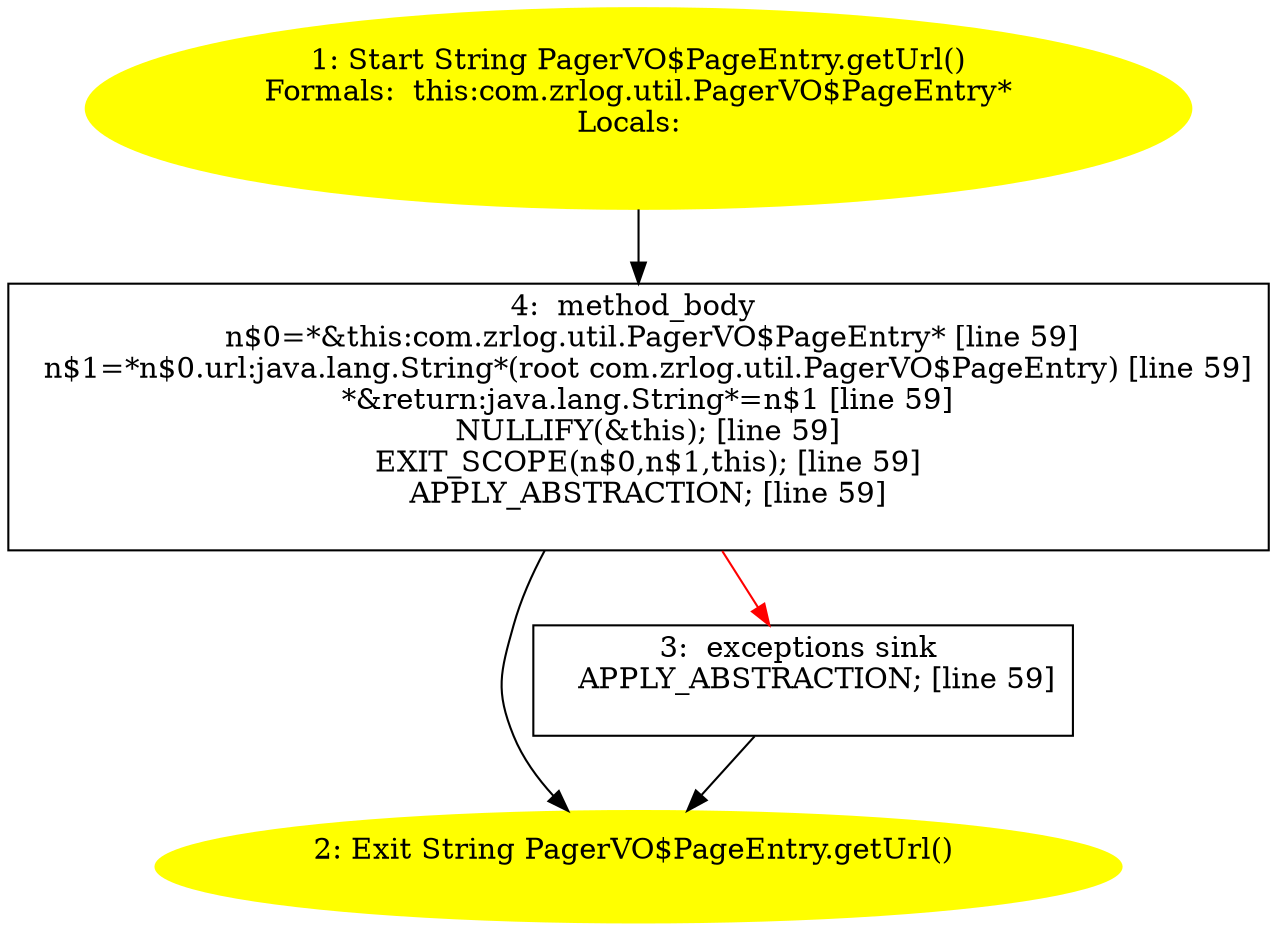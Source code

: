 /* @generated */
digraph cfg {
"com.zrlog.util.PagerVO$PageEntry.getUrl():java.lang.String.61c616063196e0efae1a31e32baba9e5_1" [label="1: Start String PagerVO$PageEntry.getUrl()\nFormals:  this:com.zrlog.util.PagerVO$PageEntry*\nLocals:  \n  " color=yellow style=filled]
	

	 "com.zrlog.util.PagerVO$PageEntry.getUrl():java.lang.String.61c616063196e0efae1a31e32baba9e5_1" -> "com.zrlog.util.PagerVO$PageEntry.getUrl():java.lang.String.61c616063196e0efae1a31e32baba9e5_4" ;
"com.zrlog.util.PagerVO$PageEntry.getUrl():java.lang.String.61c616063196e0efae1a31e32baba9e5_2" [label="2: Exit String PagerVO$PageEntry.getUrl() \n  " color=yellow style=filled]
	

"com.zrlog.util.PagerVO$PageEntry.getUrl():java.lang.String.61c616063196e0efae1a31e32baba9e5_3" [label="3:  exceptions sink \n   APPLY_ABSTRACTION; [line 59]\n " shape="box"]
	

	 "com.zrlog.util.PagerVO$PageEntry.getUrl():java.lang.String.61c616063196e0efae1a31e32baba9e5_3" -> "com.zrlog.util.PagerVO$PageEntry.getUrl():java.lang.String.61c616063196e0efae1a31e32baba9e5_2" ;
"com.zrlog.util.PagerVO$PageEntry.getUrl():java.lang.String.61c616063196e0efae1a31e32baba9e5_4" [label="4:  method_body \n   n$0=*&this:com.zrlog.util.PagerVO$PageEntry* [line 59]\n  n$1=*n$0.url:java.lang.String*(root com.zrlog.util.PagerVO$PageEntry) [line 59]\n  *&return:java.lang.String*=n$1 [line 59]\n  NULLIFY(&this); [line 59]\n  EXIT_SCOPE(n$0,n$1,this); [line 59]\n  APPLY_ABSTRACTION; [line 59]\n " shape="box"]
	

	 "com.zrlog.util.PagerVO$PageEntry.getUrl():java.lang.String.61c616063196e0efae1a31e32baba9e5_4" -> "com.zrlog.util.PagerVO$PageEntry.getUrl():java.lang.String.61c616063196e0efae1a31e32baba9e5_2" ;
	 "com.zrlog.util.PagerVO$PageEntry.getUrl():java.lang.String.61c616063196e0efae1a31e32baba9e5_4" -> "com.zrlog.util.PagerVO$PageEntry.getUrl():java.lang.String.61c616063196e0efae1a31e32baba9e5_3" [color="red" ];
}

